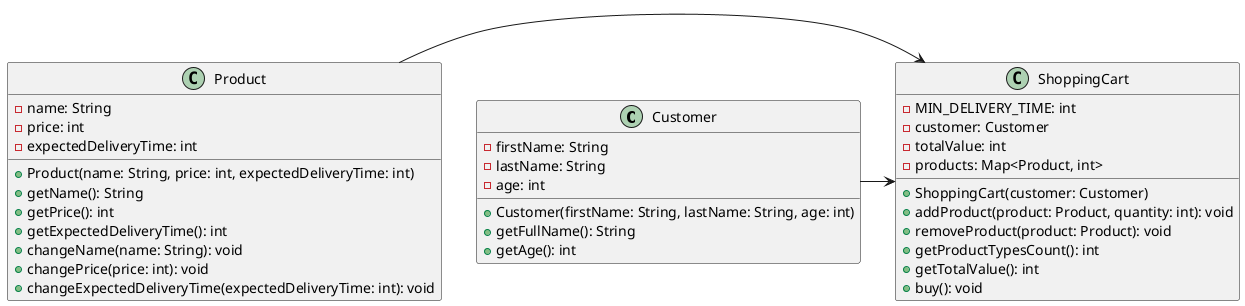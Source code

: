 @startuml Diagram

class Customer {
  -firstName: String
  -lastName: String
  -age: int
  +Customer(firstName: String, lastName: String, age: int)
  +getFullName(): String
  +getAge(): int
}

class Product {
  -name: String
  -price: int
  -expectedDeliveryTime: int
  +Product(name: String, price: int, expectedDeliveryTime: int)
  +getName(): String
  +getPrice(): int
  +getExpectedDeliveryTime(): int
  +changeName(name: String): void
  +changePrice(price: int): void
  +changeExpectedDeliveryTime(expectedDeliveryTime: int): void
}

class ShoppingCart {
  -MIN_DELIVERY_TIME: int
  -customer: Customer
  -totalValue: int
  -products: Map<Product, int>
  +ShoppingCart(customer: Customer)
  +addProduct(product: Product, quantity: int): void
  +removeProduct(product: Product): void
  +getProductTypesCount(): int
  +getTotalValue(): int
  +buy(): void
}

Product -> ShoppingCart
Customer -> ShoppingCart

@enduml
